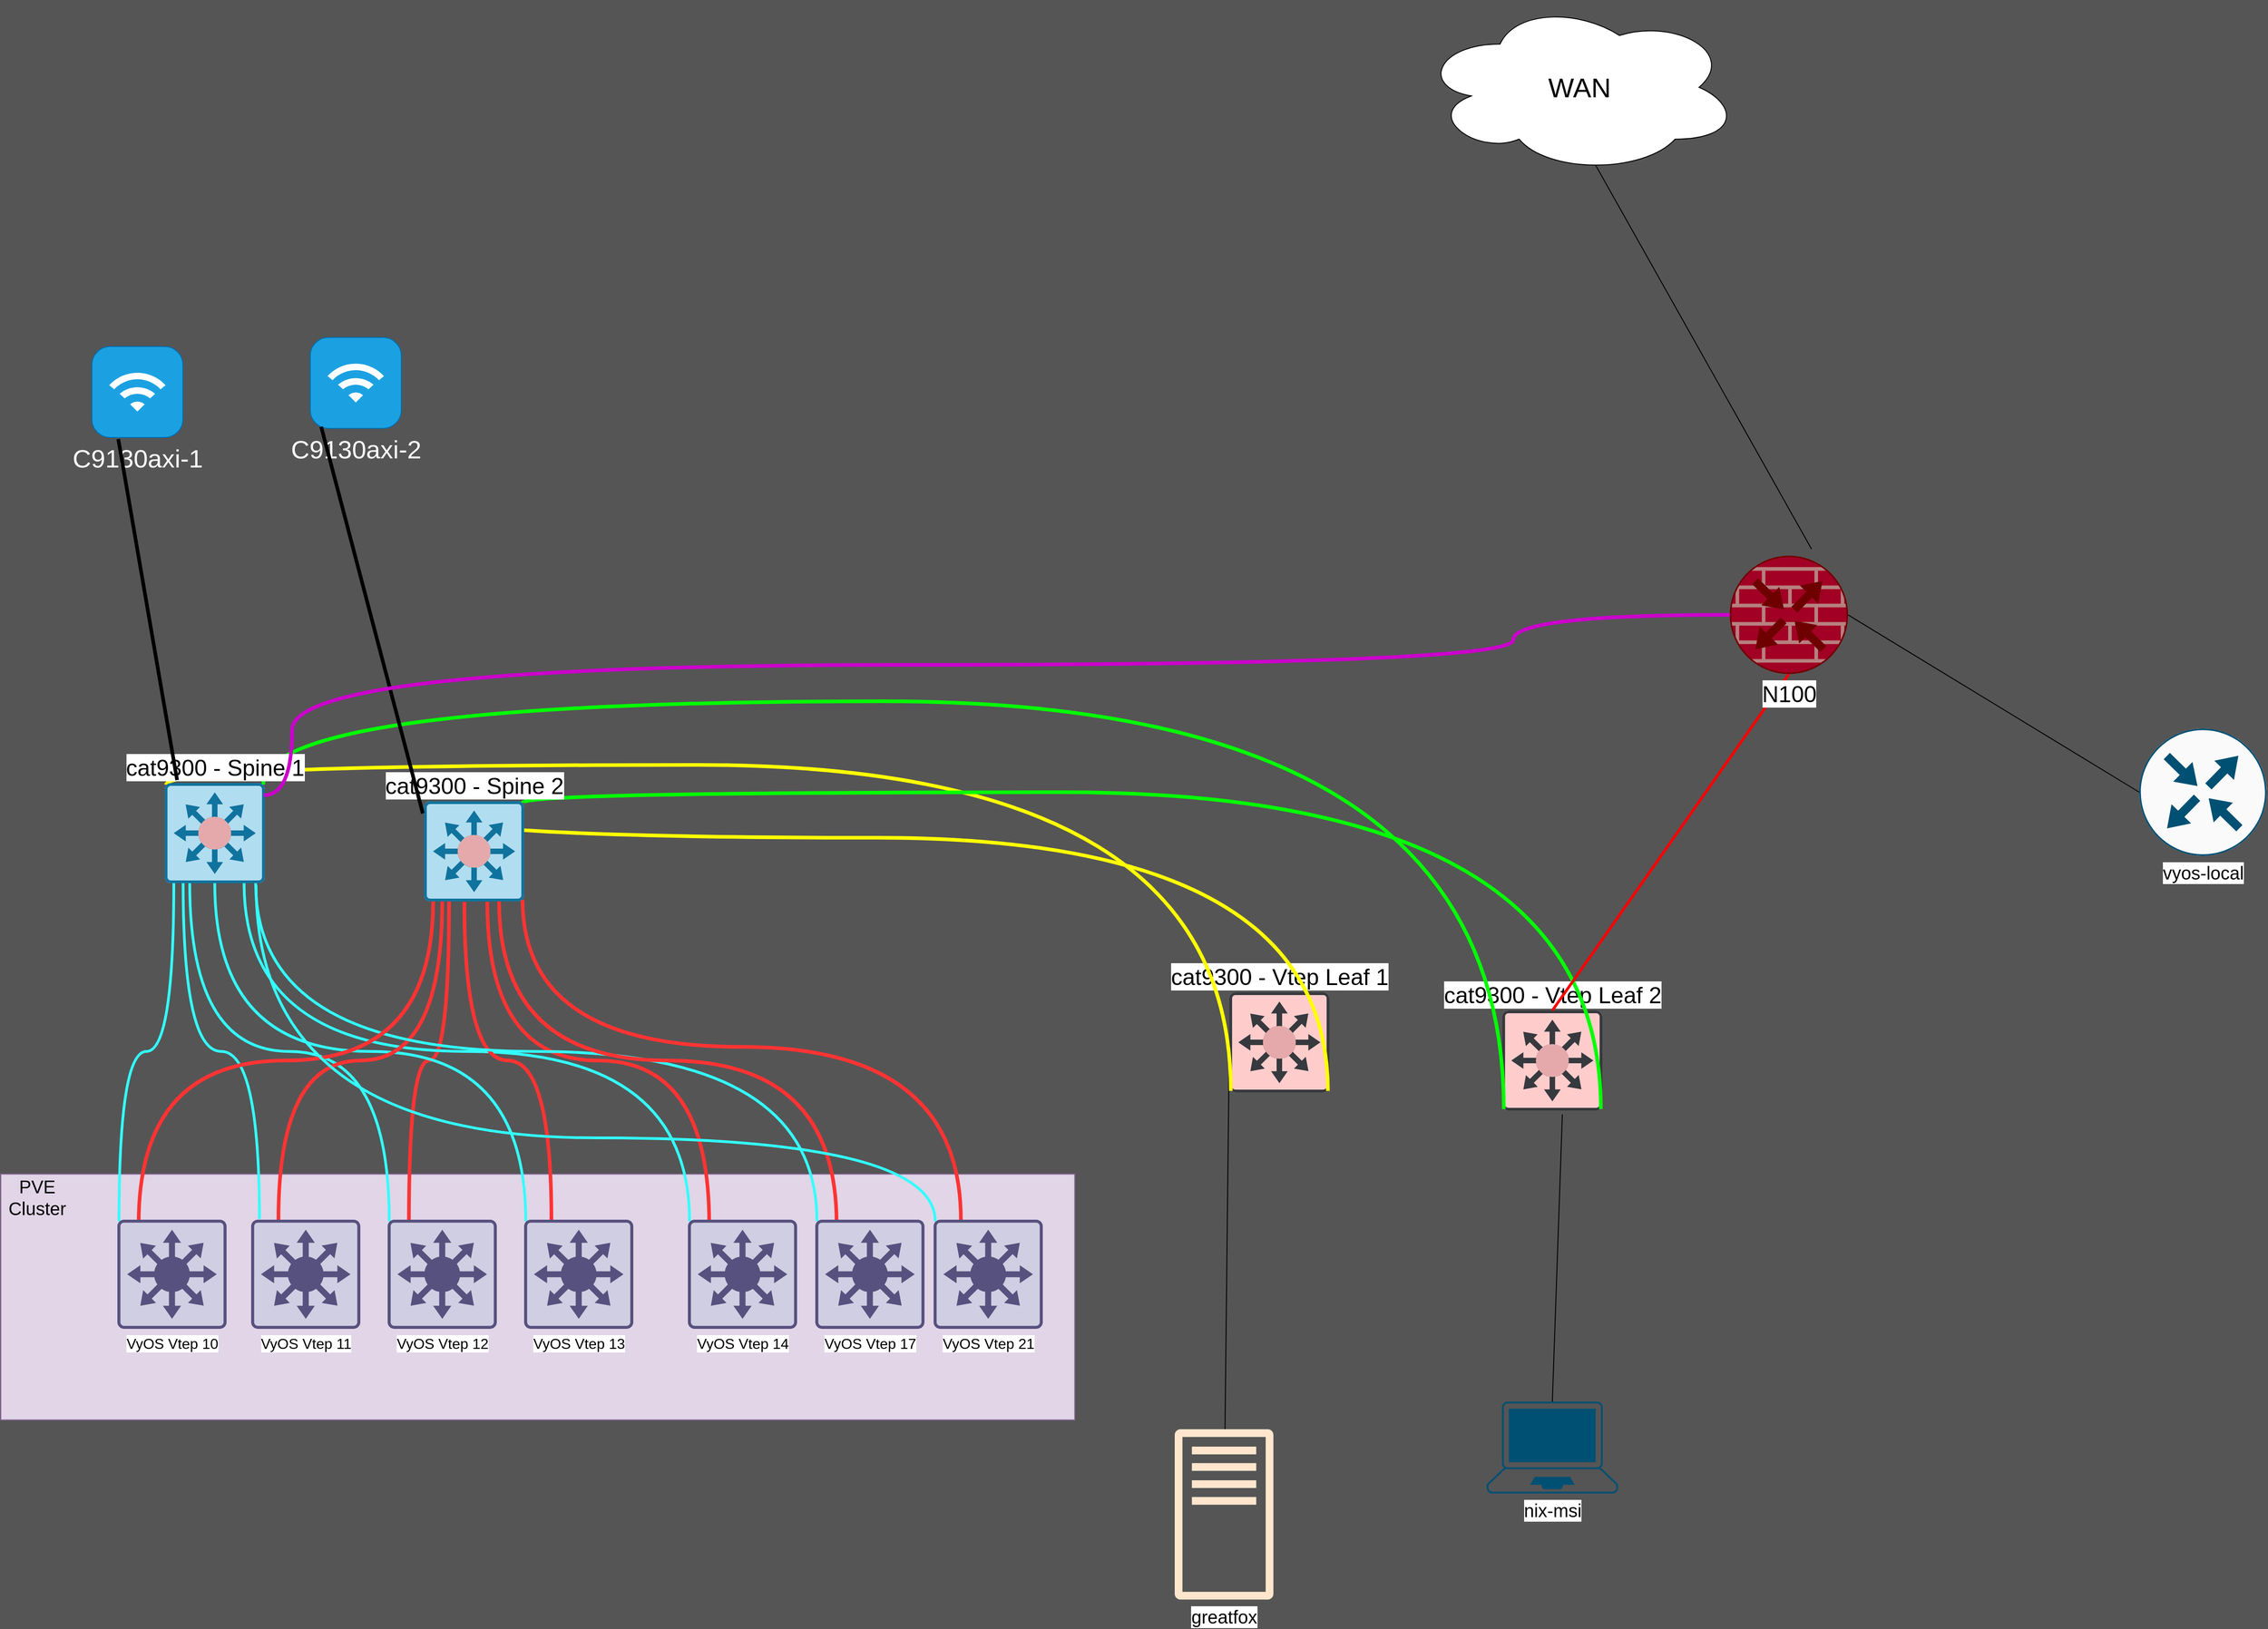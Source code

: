 <mxfile version="26.2.14">
  <diagram name="Page-1" id="Rgjj89eCdvNnS10fGYwV">
    <mxGraphModel dx="3875" dy="2354" grid="1" gridSize="10" guides="1" tooltips="1" connect="1" arrows="1" fold="1" page="1" pageScale="1" pageWidth="850" pageHeight="1100" background="#555555" math="0" shadow="0" adaptiveColors="simple">
      <root>
        <mxCell id="0" />
        <mxCell id="1" parent="0" />
        <mxCell id="LlokaoBQDyI7vfWsaAnD-50" value="" style="group;fillColor=#0050ef;fontColor=#ffffff;strokeColor=#001DBC;" parent="1" vertex="1" connectable="0">
          <mxGeometry x="-1510" y="520" width="1180" height="270" as="geometry" />
        </mxCell>
        <mxCell id="LlokaoBQDyI7vfWsaAnD-48" value="" style="rounded=0;whiteSpace=wrap;html=1;movable=1;resizable=1;rotatable=1;deletable=1;editable=1;locked=0;connectable=1;fillColor=#e1d5e7;strokeColor=#9673a6;" parent="LlokaoBQDyI7vfWsaAnD-50" vertex="1">
          <mxGeometry width="1180" height="270" as="geometry" />
        </mxCell>
        <mxCell id="LlokaoBQDyI7vfWsaAnD-49" value="PVE Cluster" style="text;html=1;align=center;verticalAlign=middle;whiteSpace=wrap;rounded=0;movable=1;resizable=1;rotatable=1;deletable=1;editable=1;locked=0;connectable=1;fontSize=20;" parent="LlokaoBQDyI7vfWsaAnD-50" vertex="1">
          <mxGeometry x="10" y="10" width="60" height="30" as="geometry" />
        </mxCell>
        <mxCell id="M9V0LPsPL5QLTXEZbE1V-1" value="VyOS Vtep 21" style="sketch=0;points=[[0.015,0.015,0],[0.985,0.015,0],[0.985,0.985,0],[0.015,0.985,0],[0.25,0,0],[0.5,0,0],[0.75,0,0],[1,0.25,0],[1,0.5,0],[1,0.75,0],[0.75,1,0],[0.5,1,0],[0.25,1,0],[0,0.75,0],[0,0.5,0],[0,0.25,0]];verticalLabelPosition=bottom;html=1;verticalAlign=top;aspect=fixed;align=center;pointerEvents=1;shape=mxgraph.cisco19.rect;prIcon=l3_switch;fillColor=#d0cee2;strokeColor=#56517e;fontSize=16;labelBackgroundColor=default;" parent="LlokaoBQDyI7vfWsaAnD-50" vertex="1">
          <mxGeometry x="1025" y="50" width="120" height="120" as="geometry" />
        </mxCell>
        <mxCell id="PbtLvo4gmNFbYHyGWxIX-13" style="rounded=0;orthogonalLoop=1;jettySize=auto;html=1;exitX=0;exitY=0.5;exitDx=0;exitDy=0;exitPerimeter=0;endArrow=none;endFill=0;" parent="1" source="LlokaoBQDyI7vfWsaAnD-42" target="PbtLvo4gmNFbYHyGWxIX-12" edge="1">
          <mxGeometry relative="1" as="geometry" />
        </mxCell>
        <mxCell id="LlokaoBQDyI7vfWsaAnD-42" value="cat9300 - Vtep Leaf 1" style="sketch=0;points=[[0.015,0.015,0],[0.985,0.015,0],[0.985,0.985,0],[0.015,0.985,0],[0.25,0,0],[0.5,0,0],[0.75,0,0],[1,0.25,0],[1,0.5,0],[1,0.75,0],[0.75,1,0],[0.5,1,0],[0.25,1,0],[0,0.75,0],[0,0.5,0],[0,0.25,0]];verticalLabelPosition=top;html=1;verticalAlign=bottom;aspect=fixed;align=center;pointerEvents=1;shape=mxgraph.cisco19.rect;prIcon=secure_catalyst_switch_color2;labelBackgroundColor=default;fontSize=25;fillColor=#ffcccc;strokeColor=#36393d;labelPosition=center;" parent="1" vertex="1">
          <mxGeometry x="-160" y="320" width="110" height="110" as="geometry" />
        </mxCell>
        <mxCell id="LlokaoBQDyI7vfWsaAnD-43" value="cat9300 - Vtep Leaf 2" style="sketch=0;points=[[0.015,0.015,0],[0.985,0.015,0],[0.985,0.985,0],[0.015,0.985,0],[0.25,0,0],[0.5,0,0],[0.75,0,0],[1,0.25,0],[1,0.5,0],[1,0.75,0],[0.75,1,0],[0.5,1,0],[0.25,1,0],[0,0.75,0],[0,0.5,0],[0,0.25,0]];verticalLabelPosition=top;html=1;verticalAlign=bottom;aspect=fixed;align=center;pointerEvents=1;shape=mxgraph.cisco19.rect;prIcon=secure_catalyst_switch_color2;labelBackgroundColor=default;fontSize=25;fillColor=#ffcccc;strokeColor=#36393d;labelPosition=center;" parent="1" vertex="1">
          <mxGeometry x="140" y="340" width="110" height="110" as="geometry" />
        </mxCell>
        <mxCell id="LlokaoBQDyI7vfWsaAnD-44" style="rounded=0;orthogonalLoop=1;jettySize=auto;html=1;exitX=0.015;exitY=0.985;exitDx=0;exitDy=0;exitPerimeter=0;entryX=0.015;entryY=0.015;entryDx=0;entryDy=0;entryPerimeter=0;endArrow=none;endFill=0;edgeStyle=orthogonalEdgeStyle;curved=1;strokeWidth=4;fillColor=#1ba1e2;strokeColor=#FFFF00;" parent="1" source="LlokaoBQDyI7vfWsaAnD-42" target="LlokaoBQDyI7vfWsaAnD-6" edge="1">
          <mxGeometry relative="1" as="geometry">
            <Array as="points">
              <mxPoint x="-158" y="70" />
              <mxPoint x="-1328" y="70" />
            </Array>
          </mxGeometry>
        </mxCell>
        <mxCell id="LlokaoBQDyI7vfWsaAnD-45" style="rounded=0;orthogonalLoop=1;jettySize=auto;html=1;exitX=0.985;exitY=0.985;exitDx=0;exitDy=0;exitPerimeter=0;entryX=0.018;entryY=0.1;entryDx=0;entryDy=0;entryPerimeter=0;endArrow=none;endFill=0;edgeStyle=orthogonalEdgeStyle;curved=1;strokeWidth=4;fillColor=#1ba1e2;strokeColor=#FFFF00;" parent="1" source="LlokaoBQDyI7vfWsaAnD-42" target="LlokaoBQDyI7vfWsaAnD-10" edge="1">
          <mxGeometry relative="1" as="geometry">
            <Array as="points">
              <mxPoint x="-52" y="150" />
              <mxPoint x="-1043" y="150" />
            </Array>
          </mxGeometry>
        </mxCell>
        <mxCell id="LlokaoBQDyI7vfWsaAnD-46" style="rounded=0;orthogonalLoop=1;jettySize=auto;html=1;exitX=0.015;exitY=0.985;exitDx=0;exitDy=0;exitPerimeter=0;entryX=0.985;entryY=0.015;entryDx=0;entryDy=0;entryPerimeter=0;endArrow=none;endFill=0;edgeStyle=orthogonalEdgeStyle;curved=1;strokeWidth=4;fillColor=#e3c800;strokeColor=#00FF00;" parent="1" source="LlokaoBQDyI7vfWsaAnD-43" target="LlokaoBQDyI7vfWsaAnD-6" edge="1">
          <mxGeometry relative="1" as="geometry">
            <Array as="points">
              <mxPoint x="142" />
              <mxPoint x="-1222" />
            </Array>
          </mxGeometry>
        </mxCell>
        <mxCell id="LlokaoBQDyI7vfWsaAnD-47" style="rounded=0;orthogonalLoop=1;jettySize=auto;html=1;exitX=0.985;exitY=0.985;exitDx=0;exitDy=0;exitPerimeter=0;entryX=0.985;entryY=0.015;entryDx=0;entryDy=0;entryPerimeter=0;endArrow=none;endFill=0;edgeStyle=orthogonalEdgeStyle;curved=1;strokeWidth=4;fillColor=#e3c800;strokeColor=#00FF00;" parent="1" source="LlokaoBQDyI7vfWsaAnD-43" target="LlokaoBQDyI7vfWsaAnD-10" edge="1">
          <mxGeometry relative="1" as="geometry">
            <Array as="points">
              <mxPoint x="248" y="100" />
              <mxPoint x="-937" y="100" />
            </Array>
          </mxGeometry>
        </mxCell>
        <mxCell id="PbtLvo4gmNFbYHyGWxIX-12" value="greatfox" style="sketch=0;outlineConnect=0;fillColor=#ffe6cc;strokeColor=#d79b00;dashed=0;verticalLabelPosition=bottom;verticalAlign=top;align=center;html=1;fontSize=20;fontStyle=0;aspect=fixed;pointerEvents=1;shape=mxgraph.aws4.traditional_server;labelBackgroundColor=default;" parent="1" vertex="1">
          <mxGeometry x="-220.0" y="800" width="108.46" height="188" as="geometry" />
        </mxCell>
        <mxCell id="ef0nl-UPp9qs67J5QoKZ-1" value="&lt;font&gt;nix-msi&lt;/font&gt;" style="points=[[0.13,0.02,0],[0.5,0,0],[0.87,0.02,0],[0.885,0.4,0],[0.985,0.985,0],[0.5,1,0],[0.015,0.985,0],[0.115,0.4,0]];verticalLabelPosition=bottom;sketch=0;html=1;verticalAlign=top;aspect=fixed;align=center;pointerEvents=1;shape=mxgraph.cisco19.laptop;fillColor=#005073;strokeColor=none;labelBackgroundColor=default;fontColor=default;fontSize=20;" parent="1" vertex="1">
          <mxGeometry x="122.86" y="770" width="144.29" height="101" as="geometry" />
        </mxCell>
        <mxCell id="ef0nl-UPp9qs67J5QoKZ-2" value="" style="endArrow=none;html=1;rounded=0;entryX=0.6;entryY=1.039;entryDx=0;entryDy=0;entryPerimeter=0;exitX=0.5;exitY=0;exitDx=0;exitDy=0;exitPerimeter=0;" parent="1" source="ef0nl-UPp9qs67J5QoKZ-1" target="LlokaoBQDyI7vfWsaAnD-43" edge="1">
          <mxGeometry width="50" height="50" relative="1" as="geometry">
            <mxPoint x="820" y="350" as="sourcePoint" />
            <mxPoint x="870" y="300" as="targetPoint" />
          </mxGeometry>
        </mxCell>
        <mxCell id="LlokaoBQDyI7vfWsaAnD-18" style="rounded=0;orthogonalLoop=1;jettySize=auto;html=1;exitX=0.076;exitY=-0.006;exitDx=0;exitDy=0;exitPerimeter=0;entryX=0.184;entryY=0.995;entryDx=0;entryDy=0;entryPerimeter=0;strokeColor=#33FFFF;endArrow=none;endFill=0;edgeStyle=orthogonalEdgeStyle;curved=1;fillColor=#e3c800;strokeWidth=3;" parent="1" source="LlokaoBQDyI7vfWsaAnD-15" target="LlokaoBQDyI7vfWsaAnD-6" edge="1">
          <mxGeometry relative="1" as="geometry">
            <mxPoint x="-1315.0" y="673.45" as="sourcePoint" />
            <mxPoint x="-1195.15" y="490" as="targetPoint" />
          </mxGeometry>
        </mxCell>
        <mxCell id="LlokaoBQDyI7vfWsaAnD-21" style="rounded=0;orthogonalLoop=1;jettySize=auto;html=1;exitX=0.25;exitY=1;exitDx=0;exitDy=0;exitPerimeter=0;entryX=0.015;entryY=0.015;entryDx=0;entryDy=0;entryPerimeter=0;endArrow=none;endFill=0;edgeStyle=orthogonalEdgeStyle;curved=1;fillColor=#e3c800;strokeColor=#33FFFF;strokeWidth=3;" parent="1" source="LlokaoBQDyI7vfWsaAnD-6" target="LlokaoBQDyI7vfWsaAnD-20" edge="1">
          <mxGeometry relative="1" as="geometry" />
        </mxCell>
        <mxCell id="LlokaoBQDyI7vfWsaAnD-22" style="rounded=0;orthogonalLoop=1;jettySize=auto;html=1;exitX=0.25;exitY=1;exitDx=0;exitDy=0;exitPerimeter=0;entryX=0.195;entryY=0.034;entryDx=0;entryDy=0;entryPerimeter=0;endArrow=none;endFill=0;edgeStyle=orthogonalEdgeStyle;curved=1;strokeWidth=4;fillColor=#1ba1e2;strokeColor=#FF3333;" parent="1" source="LlokaoBQDyI7vfWsaAnD-10" target="LlokaoBQDyI7vfWsaAnD-20" edge="1">
          <mxGeometry relative="1" as="geometry" />
        </mxCell>
        <mxCell id="LlokaoBQDyI7vfWsaAnD-24" style="rounded=0;orthogonalLoop=1;jettySize=auto;html=1;exitX=0.5;exitY=1;exitDx=0;exitDy=0;exitPerimeter=0;entryX=0.015;entryY=0.015;entryDx=0;entryDy=0;entryPerimeter=0;endArrow=none;endFill=0;edgeStyle=orthogonalEdgeStyle;curved=1;fillColor=#e3c800;strokeColor=#33FFFF;strokeWidth=3;" parent="1" source="LlokaoBQDyI7vfWsaAnD-6" target="LlokaoBQDyI7vfWsaAnD-23" edge="1">
          <mxGeometry relative="1" as="geometry">
            <mxPoint x="-1017" y="480" as="sourcePoint" />
          </mxGeometry>
        </mxCell>
        <mxCell id="LlokaoBQDyI7vfWsaAnD-27" style="rounded=0;orthogonalLoop=1;jettySize=auto;html=1;entryX=0.015;entryY=0.015;entryDx=0;entryDy=0;entryPerimeter=0;endArrow=none;endFill=0;exitX=0.793;exitY=0.998;exitDx=0;exitDy=0;exitPerimeter=0;edgeStyle=orthogonalEdgeStyle;curved=1;fillColor=#e3c800;strokeColor=#33FFFF;strokeWidth=3;" parent="1" source="LlokaoBQDyI7vfWsaAnD-6" target="LlokaoBQDyI7vfWsaAnD-26" edge="1">
          <mxGeometry relative="1" as="geometry">
            <mxPoint x="-1105" y="480" as="sourcePoint" />
          </mxGeometry>
        </mxCell>
        <mxCell id="LlokaoBQDyI7vfWsaAnD-28" style="rounded=0;orthogonalLoop=1;jettySize=auto;html=1;exitX=0.632;exitY=1.004;exitDx=0;exitDy=0;exitPerimeter=0;entryX=0.195;entryY=0.034;entryDx=0;entryDy=0;entryPerimeter=0;endArrow=none;endFill=0;edgeStyle=orthogonalEdgeStyle;curved=1;strokeWidth=4;fillColor=#1ba1e2;strokeColor=#FF3333;" parent="1" source="LlokaoBQDyI7vfWsaAnD-10" target="LlokaoBQDyI7vfWsaAnD-26" edge="1">
          <mxGeometry relative="1" as="geometry">
            <mxPoint x="-637" y="480" as="sourcePoint" />
          </mxGeometry>
        </mxCell>
        <mxCell id="LlokaoBQDyI7vfWsaAnD-29" style="edgeStyle=orthogonalEdgeStyle;rounded=0;orthogonalLoop=1;jettySize=auto;html=1;exitX=0.25;exitY=0;exitDx=0;exitDy=0;exitPerimeter=0;entryX=0.182;entryY=1;entryDx=0;entryDy=0;entryPerimeter=0;endArrow=none;endFill=0;curved=1;strokeWidth=4;fillColor=#1ba1e2;strokeColor=#FF3333;" parent="1" source="LlokaoBQDyI7vfWsaAnD-15" target="LlokaoBQDyI7vfWsaAnD-10" edge="1">
          <mxGeometry relative="1" as="geometry" />
        </mxCell>
        <mxCell id="LlokaoBQDyI7vfWsaAnD-30" style="edgeStyle=orthogonalEdgeStyle;rounded=0;orthogonalLoop=1;jettySize=auto;html=1;exitX=0.25;exitY=0;exitDx=0;exitDy=0;exitPerimeter=0;entryX=0.403;entryY=1.006;entryDx=0;entryDy=0;entryPerimeter=0;curved=1;endArrow=none;endFill=0;strokeWidth=4;fillColor=#1ba1e2;strokeColor=#FF3333;" parent="1" source="LlokaoBQDyI7vfWsaAnD-23" target="LlokaoBQDyI7vfWsaAnD-10" edge="1">
          <mxGeometry relative="1" as="geometry" />
        </mxCell>
        <mxCell id="LlokaoBQDyI7vfWsaAnD-34" style="rounded=0;orthogonalLoop=1;jettySize=auto;html=1;entryX=0.015;entryY=0.015;entryDx=0;entryDy=0;entryPerimeter=0;endArrow=none;endFill=0;exitX=0.909;exitY=1;exitDx=0;exitDy=0;exitPerimeter=0;edgeStyle=orthogonalEdgeStyle;curved=1;fillColor=#e3c800;strokeColor=#33FFFF;strokeWidth=3;" parent="1" source="LlokaoBQDyI7vfWsaAnD-6" target="LlokaoBQDyI7vfWsaAnD-33" edge="1">
          <mxGeometry relative="1" as="geometry">
            <mxPoint x="-1008" y="400" as="sourcePoint" />
          </mxGeometry>
        </mxCell>
        <mxCell id="LlokaoBQDyI7vfWsaAnD-35" style="rounded=0;orthogonalLoop=1;jettySize=auto;html=1;exitX=0.75;exitY=1;exitDx=0;exitDy=0;exitPerimeter=0;entryX=0.195;entryY=0.034;entryDx=0;entryDy=0;entryPerimeter=0;endArrow=none;endFill=0;edgeStyle=orthogonalEdgeStyle;curved=1;strokeWidth=4;fillColor=#1ba1e2;strokeColor=#FF3333;" parent="1" source="LlokaoBQDyI7vfWsaAnD-10" target="LlokaoBQDyI7vfWsaAnD-33" edge="1">
          <mxGeometry relative="1" as="geometry">
            <mxPoint x="-636" y="403" as="sourcePoint" />
          </mxGeometry>
        </mxCell>
        <mxCell id="LlokaoBQDyI7vfWsaAnD-37" style="rounded=0;orthogonalLoop=1;jettySize=auto;html=1;entryX=0.015;entryY=0.015;entryDx=0;entryDy=0;entryPerimeter=0;endArrow=none;endFill=0;edgeStyle=orthogonalEdgeStyle;curved=1;exitX=0.091;exitY=1;exitDx=0;exitDy=0;exitPerimeter=0;fillColor=#e3c800;strokeColor=#33FFFF;strokeWidth=3;" parent="1" source="LlokaoBQDyI7vfWsaAnD-6" target="LlokaoBQDyI7vfWsaAnD-36" edge="1">
          <mxGeometry relative="1" as="geometry">
            <mxPoint x="-1225" y="410" as="sourcePoint" />
          </mxGeometry>
        </mxCell>
        <mxCell id="LlokaoBQDyI7vfWsaAnD-38" style="rounded=0;orthogonalLoop=1;jettySize=auto;html=1;exitX=0.091;exitY=1;exitDx=0;exitDy=0;exitPerimeter=0;entryX=0.195;entryY=0.034;entryDx=0;entryDy=0;entryPerimeter=0;endArrow=none;endFill=0;edgeStyle=orthogonalEdgeStyle;curved=1;strokeWidth=4;fillColor=#1ba1e2;strokeColor=#FF3333;" parent="1" source="LlokaoBQDyI7vfWsaAnD-10" target="LlokaoBQDyI7vfWsaAnD-36" edge="1">
          <mxGeometry relative="1" as="geometry">
            <mxPoint x="-1403" y="403" as="sourcePoint" />
          </mxGeometry>
        </mxCell>
        <mxCell id="LlokaoBQDyI7vfWsaAnD-6" value="cat9300 - Spine 1" style="sketch=0;points=[[0.015,0.015,0],[0.985,0.015,0],[0.985,0.985,0],[0.015,0.985,0],[0.25,0,0],[0.5,0,0],[0.75,0,0],[1,0.25,0],[1,0.5,0],[1,0.75,0],[0.75,1,0],[0.5,1,0],[0.25,1,0],[0,0.75,0],[0,0.5,0],[0,0.25,0]];verticalLabelPosition=top;html=1;verticalAlign=bottom;aspect=fixed;align=center;pointerEvents=1;shape=mxgraph.cisco19.rect;prIcon=secure_catalyst_switch_color2;labelBackgroundColor=default;fontSize=25;fillColor=#b1ddf0;strokeColor=#10739e;labelPosition=center;" parent="1" vertex="1">
          <mxGeometry x="-1330" y="90" width="110" height="110" as="geometry" />
        </mxCell>
        <mxCell id="LlokaoBQDyI7vfWsaAnD-10" value="cat9300 - Spine 2" style="sketch=0;points=[[0.015,0.015,0],[0.985,0.015,0],[0.985,0.985,0],[0.015,0.985,0],[0.25,0,0],[0.5,0,0],[0.75,0,0],[1,0.25,0],[1,0.5,0],[1,0.75,0],[0.75,1,0],[0.5,1,0],[0.25,1,0],[0,0.75,0],[0,0.5,0],[0,0.25,0]];verticalLabelPosition=top;html=1;verticalAlign=bottom;aspect=fixed;align=center;pointerEvents=1;shape=mxgraph.cisco19.rect;prIcon=secure_catalyst_switch_color2;labelBackgroundColor=default;fontSize=25;fillColor=#b1ddf0;strokeColor=#10739e;labelPosition=center;" parent="1" vertex="1">
          <mxGeometry x="-1045" y="110" width="110" height="110" as="geometry" />
        </mxCell>
        <mxCell id="LlokaoBQDyI7vfWsaAnD-15" value="VyOS Vtep 11" style="sketch=0;points=[[0.015,0.015,0],[0.985,0.015,0],[0.985,0.985,0],[0.015,0.985,0],[0.25,0,0],[0.5,0,0],[0.75,0,0],[1,0.25,0],[1,0.5,0],[1,0.75,0],[0.75,1,0],[0.5,1,0],[0.25,1,0],[0,0.75,0],[0,0.5,0],[0,0.25,0]];verticalLabelPosition=bottom;html=1;verticalAlign=top;aspect=fixed;align=center;pointerEvents=1;shape=mxgraph.cisco19.rect;prIcon=l3_switch;fillColor=#d0cee2;strokeColor=#56517e;fontSize=16;labelBackgroundColor=default;" parent="1" vertex="1">
          <mxGeometry x="-1235" y="570" width="120" height="120" as="geometry" />
        </mxCell>
        <mxCell id="LlokaoBQDyI7vfWsaAnD-20" value="VyOS Vtep 12" style="sketch=0;points=[[0.015,0.015,0],[0.985,0.015,0],[0.985,0.985,0],[0.015,0.985,0],[0.25,0,0],[0.5,0,0],[0.75,0,0],[1,0.25,0],[1,0.5,0],[1,0.75,0],[0.75,1,0],[0.5,1,0],[0.25,1,0],[0,0.75,0],[0,0.5,0],[0,0.25,0]];verticalLabelPosition=bottom;html=1;verticalAlign=top;aspect=fixed;align=center;pointerEvents=1;shape=mxgraph.cisco19.rect;prIcon=l3_switch;fillColor=#d0cee2;strokeColor=#56517e;fontSize=16;labelBackgroundColor=default;" parent="1" vertex="1">
          <mxGeometry x="-1085" y="570" width="120" height="120" as="geometry" />
        </mxCell>
        <mxCell id="LlokaoBQDyI7vfWsaAnD-23" value="VyOS Vtep 13" style="sketch=0;points=[[0.015,0.015,0],[0.985,0.015,0],[0.985,0.985,0],[0.015,0.985,0],[0.25,0,0],[0.5,0,0],[0.75,0,0],[1,0.25,0],[1,0.5,0],[1,0.75,0],[0.75,1,0],[0.5,1,0],[0.25,1,0],[0,0.75,0],[0,0.5,0],[0,0.25,0]];verticalLabelPosition=bottom;html=1;verticalAlign=top;aspect=fixed;align=center;pointerEvents=1;shape=mxgraph.cisco19.rect;prIcon=l3_switch;fillColor=#d0cee2;strokeColor=#56517e;fontSize=16;labelBackgroundColor=default;" parent="1" vertex="1">
          <mxGeometry x="-935" y="570" width="120" height="120" as="geometry" />
        </mxCell>
        <mxCell id="LlokaoBQDyI7vfWsaAnD-26" value="VyOS Vtep 14" style="sketch=0;points=[[0.015,0.015,0],[0.985,0.015,0],[0.985,0.985,0],[0.015,0.985,0],[0.25,0,0],[0.5,0,0],[0.75,0,0],[1,0.25,0],[1,0.5,0],[1,0.75,0],[0.75,1,0],[0.5,1,0],[0.25,1,0],[0,0.75,0],[0,0.5,0],[0,0.25,0]];verticalLabelPosition=bottom;html=1;verticalAlign=top;aspect=fixed;align=center;pointerEvents=1;shape=mxgraph.cisco19.rect;prIcon=l3_switch;fillColor=#d0cee2;strokeColor=#56517e;fontSize=16;labelBackgroundColor=default;" parent="1" vertex="1">
          <mxGeometry x="-755" y="570" width="120" height="120" as="geometry" />
        </mxCell>
        <mxCell id="LlokaoBQDyI7vfWsaAnD-33" value="VyOS Vtep 17" style="sketch=0;points=[[0.015,0.015,0],[0.985,0.015,0],[0.985,0.985,0],[0.015,0.985,0],[0.25,0,0],[0.5,0,0],[0.75,0,0],[1,0.25,0],[1,0.5,0],[1,0.75,0],[0.75,1,0],[0.5,1,0],[0.25,1,0],[0,0.75,0],[0,0.5,0],[0,0.25,0]];verticalLabelPosition=bottom;html=1;verticalAlign=top;aspect=fixed;align=center;pointerEvents=1;shape=mxgraph.cisco19.rect;prIcon=l3_switch;fillColor=#d0cee2;strokeColor=#56517e;fontSize=16;labelBackgroundColor=default;" parent="1" vertex="1">
          <mxGeometry x="-615" y="570" width="120" height="120" as="geometry" />
        </mxCell>
        <mxCell id="LlokaoBQDyI7vfWsaAnD-36" value="VyOS Vtep 10" style="sketch=0;points=[[0.015,0.015,0],[0.985,0.015,0],[0.985,0.985,0],[0.015,0.985,0],[0.25,0,0],[0.5,0,0],[0.75,0,0],[1,0.25,0],[1,0.5,0],[1,0.75,0],[0.75,1,0],[0.5,1,0],[0.25,1,0],[0,0.75,0],[0,0.5,0],[0,0.25,0]];verticalLabelPosition=bottom;html=1;verticalAlign=top;aspect=fixed;align=center;pointerEvents=1;shape=mxgraph.cisco19.rect;prIcon=l3_switch;fillColor=#d0cee2;strokeColor=#56517e;fontSize=16;labelBackgroundColor=default;" parent="1" vertex="1">
          <mxGeometry x="-1382" y="570" width="120" height="120" as="geometry" />
        </mxCell>
        <mxCell id="ef0nl-UPp9qs67J5QoKZ-6" value="&lt;font style=&quot;font-size: 30px;&quot;&gt;WAN&lt;/font&gt;" style="ellipse;shape=cloud;whiteSpace=wrap;html=1;" parent="1" vertex="1">
          <mxGeometry x="50" y="-770" width="350" height="190" as="geometry" />
        </mxCell>
        <mxCell id="ef0nl-UPp9qs67J5QoKZ-7" value="" style="endArrow=none;html=1;rounded=0;exitX=0.5;exitY=0;exitDx=0;exitDy=0;exitPerimeter=0;entryX=0.5;entryY=1;entryDx=0;entryDy=0;entryPerimeter=0;strokeWidth=3;strokeColor=#FF0000;" parent="1" source="LlokaoBQDyI7vfWsaAnD-43" target="ef0nl-UPp9qs67J5QoKZ-10" edge="1">
          <mxGeometry width="50" height="50" relative="1" as="geometry">
            <mxPoint x="-250" y="80" as="sourcePoint" />
            <mxPoint x="210.668" y="-102" as="targetPoint" />
          </mxGeometry>
        </mxCell>
        <mxCell id="ef0nl-UPp9qs67J5QoKZ-8" value="" style="endArrow=none;html=1;rounded=0;entryX=0.55;entryY=0.95;entryDx=0;entryDy=0;entryPerimeter=0;exitX=0.691;exitY=-0.057;exitDx=0;exitDy=0;exitPerimeter=0;" parent="1" source="ef0nl-UPp9qs67J5QoKZ-10" target="ef0nl-UPp9qs67J5QoKZ-6" edge="1">
          <mxGeometry width="50" height="50" relative="1" as="geometry">
            <mxPoint x="220.808" y="-290" as="sourcePoint" />
            <mxPoint x="-200" y="30" as="targetPoint" />
          </mxGeometry>
        </mxCell>
        <mxCell id="ef0nl-UPp9qs67J5QoKZ-10" value="&lt;font style=&quot;font-size: 25px;&quot;&gt;N100&lt;/font&gt;" style="sketch=0;points=[[0.5,0,0],[1,0.5,0],[0.5,1,0],[0,0.5,0],[0.145,0.145,0],[0.856,0.145,0],[0.855,0.856,0],[0.145,0.855,0]];verticalLabelPosition=bottom;html=1;verticalAlign=top;aspect=fixed;align=center;pointerEvents=1;shape=mxgraph.cisco19.rect;prIcon=router_with_firewall;fillColor=#a20025;strokeColor=#6F0000;fontColor=default;labelBackgroundColor=default;" parent="1" vertex="1">
          <mxGeometry x="390" y="-160" width="130" height="130" as="geometry" />
        </mxCell>
        <mxCell id="ef0nl-UPp9qs67J5QoKZ-11" value="&lt;font style=&quot;font-size: 28px;&quot;&gt;C9130axi-1&lt;/font&gt;" style="html=1;strokeWidth=1;shadow=0;dashed=0;shape=mxgraph.ios7.misc.wifi;fillColor=#1ba1e2;strokeColor=#006EAF;buttonText=;strokeColor2=#222222;fontSize=20;verticalLabelPosition=bottom;verticalAlign=top;align=center;sketch=0;fontColor=#ffffff;" parent="1" vertex="1">
          <mxGeometry x="-1410" y="-390" width="100" height="100" as="geometry" />
        </mxCell>
        <mxCell id="ef0nl-UPp9qs67J5QoKZ-14" value="" style="endArrow=none;html=1;rounded=0;exitX=1;exitY=0.5;exitDx=0;exitDy=0;exitPerimeter=0;entryX=0;entryY=0.5;entryDx=0;entryDy=0;entryPerimeter=0;" parent="1" source="ef0nl-UPp9qs67J5QoKZ-10" target="ef0nl-UPp9qs67J5QoKZ-15" edge="1">
          <mxGeometry width="50" height="50" relative="1" as="geometry">
            <mxPoint x="540" y="-85" as="sourcePoint" />
            <mxPoint x="820" y="70" as="targetPoint" />
          </mxGeometry>
        </mxCell>
        <mxCell id="ef0nl-UPp9qs67J5QoKZ-15" value="&lt;font style=&quot;font-size: 20px;&quot;&gt;vyos-local&lt;/font&gt;" style="sketch=0;points=[[0.5,0,0],[1,0.5,0],[0.5,1,0],[0,0.5,0],[0.145,0.145,0],[0.856,0.145,0],[0.855,0.856,0],[0.145,0.855,0]];verticalLabelPosition=bottom;html=1;verticalAlign=top;aspect=fixed;align=center;pointerEvents=1;shape=mxgraph.cisco19.rect;prIcon=router;fillColor=#FAFAFA;strokeColor=#005073;labelBackgroundColor=default;fontColor=default;" parent="1" vertex="1">
          <mxGeometry x="840" y="30" width="140" height="140" as="geometry" />
        </mxCell>
        <mxCell id="M9V0LPsPL5QLTXEZbE1V-3" style="rounded=0;orthogonalLoop=1;jettySize=auto;html=1;entryX=0.015;entryY=0.015;entryDx=0;entryDy=0;entryPerimeter=0;endArrow=none;endFill=0;exitX=0.913;exitY=1.023;exitDx=0;exitDy=0;exitPerimeter=0;edgeStyle=orthogonalEdgeStyle;curved=1;fillColor=#e3c800;strokeColor=#33FFFF;strokeWidth=3;" parent="1" source="LlokaoBQDyI7vfWsaAnD-6" target="M9V0LPsPL5QLTXEZbE1V-1" edge="1">
          <mxGeometry relative="1" as="geometry">
            <mxPoint x="-1125" y="410" as="sourcePoint" />
            <mxPoint x="-603" y="582" as="targetPoint" />
            <Array as="points">
              <mxPoint x="-1230" y="480" />
              <mxPoint x="-483" y="480" />
            </Array>
          </mxGeometry>
        </mxCell>
        <mxCell id="M9V0LPsPL5QLTXEZbE1V-5" style="rounded=0;orthogonalLoop=1;jettySize=auto;html=1;exitX=0.985;exitY=0.985;exitDx=0;exitDy=0;exitPerimeter=0;entryX=0.25;entryY=0;entryDx=0;entryDy=0;entryPerimeter=0;endArrow=none;endFill=0;edgeStyle=orthogonalEdgeStyle;curved=1;strokeWidth=4;fillColor=#1ba1e2;strokeColor=#FF3333;" parent="1" source="LlokaoBQDyI7vfWsaAnD-10" target="M9V0LPsPL5QLTXEZbE1V-1" edge="1">
          <mxGeometry relative="1" as="geometry">
            <mxPoint x="-952" y="230" as="sourcePoint" />
            <mxPoint x="-582" y="584" as="targetPoint" />
            <Array as="points">
              <mxPoint x="-937" y="380" />
              <mxPoint x="-455" y="380" />
            </Array>
          </mxGeometry>
        </mxCell>
        <mxCell id="M9V0LPsPL5QLTXEZbE1V-6" value="&lt;font style=&quot;font-size: 28px;&quot;&gt;C9130axi-2&lt;/font&gt;" style="html=1;strokeWidth=1;shadow=0;dashed=0;shape=mxgraph.ios7.misc.wifi;fillColor=#1ba1e2;strokeColor=#006EAF;buttonText=;strokeColor2=#222222;fontSize=20;verticalLabelPosition=bottom;verticalAlign=top;align=center;sketch=0;fontColor=#ffffff;" parent="1" vertex="1">
          <mxGeometry x="-1170" y="-400" width="100" height="100" as="geometry" />
        </mxCell>
        <mxCell id="M9V0LPsPL5QLTXEZbE1V-8" value="" style="endArrow=none;html=1;rounded=0;exitX=0.124;exitY=-0.03;exitDx=0;exitDy=0;exitPerimeter=0;entryX=0.29;entryY=1.017;entryDx=0;entryDy=0;entryPerimeter=0;strokeWidth=4;" parent="1" source="LlokaoBQDyI7vfWsaAnD-6" target="ef0nl-UPp9qs67J5QoKZ-11" edge="1">
          <mxGeometry width="50" height="50" relative="1" as="geometry">
            <mxPoint x="10" y="250" as="sourcePoint" />
            <mxPoint x="60" y="200" as="targetPoint" />
          </mxGeometry>
        </mxCell>
        <mxCell id="M9V0LPsPL5QLTXEZbE1V-9" value="" style="endArrow=none;html=1;rounded=0;exitX=-0.012;exitY=0.121;exitDx=0;exitDy=0;exitPerimeter=0;entryX=0.12;entryY=0.983;entryDx=0;entryDy=0;entryPerimeter=0;strokeWidth=4;" parent="1" source="LlokaoBQDyI7vfWsaAnD-10" target="M9V0LPsPL5QLTXEZbE1V-6" edge="1">
          <mxGeometry width="50" height="50" relative="1" as="geometry">
            <mxPoint x="-1306" y="97" as="sourcePoint" />
            <mxPoint x="-1080" y="-420" as="targetPoint" />
          </mxGeometry>
        </mxCell>
        <mxCell id="M9V0LPsPL5QLTXEZbE1V-10" style="rounded=0;orthogonalLoop=1;jettySize=auto;html=1;exitX=0;exitY=0.5;exitDx=0;exitDy=0;exitPerimeter=0;entryX=0.991;entryY=0.121;entryDx=0;entryDy=0;entryPerimeter=0;endArrow=none;endFill=0;edgeStyle=orthogonalEdgeStyle;curved=1;strokeWidth=4;fillColor=#e3c800;strokeColor=#CC00CC;" parent="1" source="ef0nl-UPp9qs67J5QoKZ-10" target="LlokaoBQDyI7vfWsaAnD-6" edge="1">
          <mxGeometry relative="1" as="geometry">
            <mxPoint x="152" y="458" as="sourcePoint" />
            <mxPoint x="-1212" y="102" as="targetPoint" />
            <Array as="points">
              <mxPoint x="152" y="-95" />
              <mxPoint x="152" y="-40" />
              <mxPoint x="-1190" y="-40" />
              <mxPoint x="-1190" y="103" />
            </Array>
          </mxGeometry>
        </mxCell>
      </root>
    </mxGraphModel>
  </diagram>
</mxfile>
